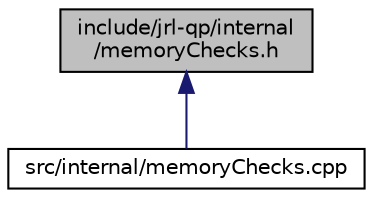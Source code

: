 digraph "include/jrl-qp/internal/memoryChecks.h"
{
 // LATEX_PDF_SIZE
  edge [fontname="Helvetica",fontsize="10",labelfontname="Helvetica",labelfontsize="10"];
  node [fontname="Helvetica",fontsize="10",shape=record];
  Node1 [label="include/jrl-qp/internal\l/memoryChecks.h",height=0.2,width=0.4,color="black", fillcolor="grey75", style="filled", fontcolor="black",tooltip=" "];
  Node1 -> Node2 [dir="back",color="midnightblue",fontsize="10",style="solid",fontname="Helvetica"];
  Node2 [label="src/internal/memoryChecks.cpp",height=0.2,width=0.4,color="black", fillcolor="white", style="filled",URL="$memoryChecks_8cpp.html",tooltip=" "];
}
